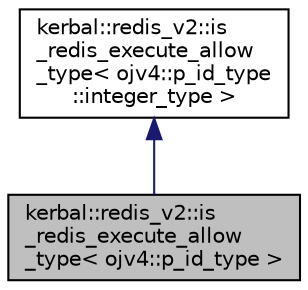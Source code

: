 digraph "kerbal::redis_v2::is_redis_execute_allow_type&lt; ojv4::p_id_type &gt;"
{
 // LATEX_PDF_SIZE
  edge [fontname="Helvetica",fontsize="10",labelfontname="Helvetica",labelfontsize="10"];
  node [fontname="Helvetica",fontsize="10",shape=record];
  Node0 [label="kerbal::redis_v2::is\l_redis_execute_allow\l_type\< ojv4::p_id_type \>",height=0.2,width=0.4,color="black", fillcolor="grey75", style="filled", fontcolor="black",tooltip=" "];
  Node1 -> Node0 [dir="back",color="midnightblue",fontsize="10",style="solid",fontname="Helvetica"];
  Node1 [label="kerbal::redis_v2::is\l_redis_execute_allow\l_type\< ojv4::p_id_type\l::integer_type \>",height=0.2,width=0.4,color="black", fillcolor="white", style="filled",URL="$structkerbal_1_1redis__v2_1_1is__redis__execute__allow__type.html",tooltip=" "];
}
